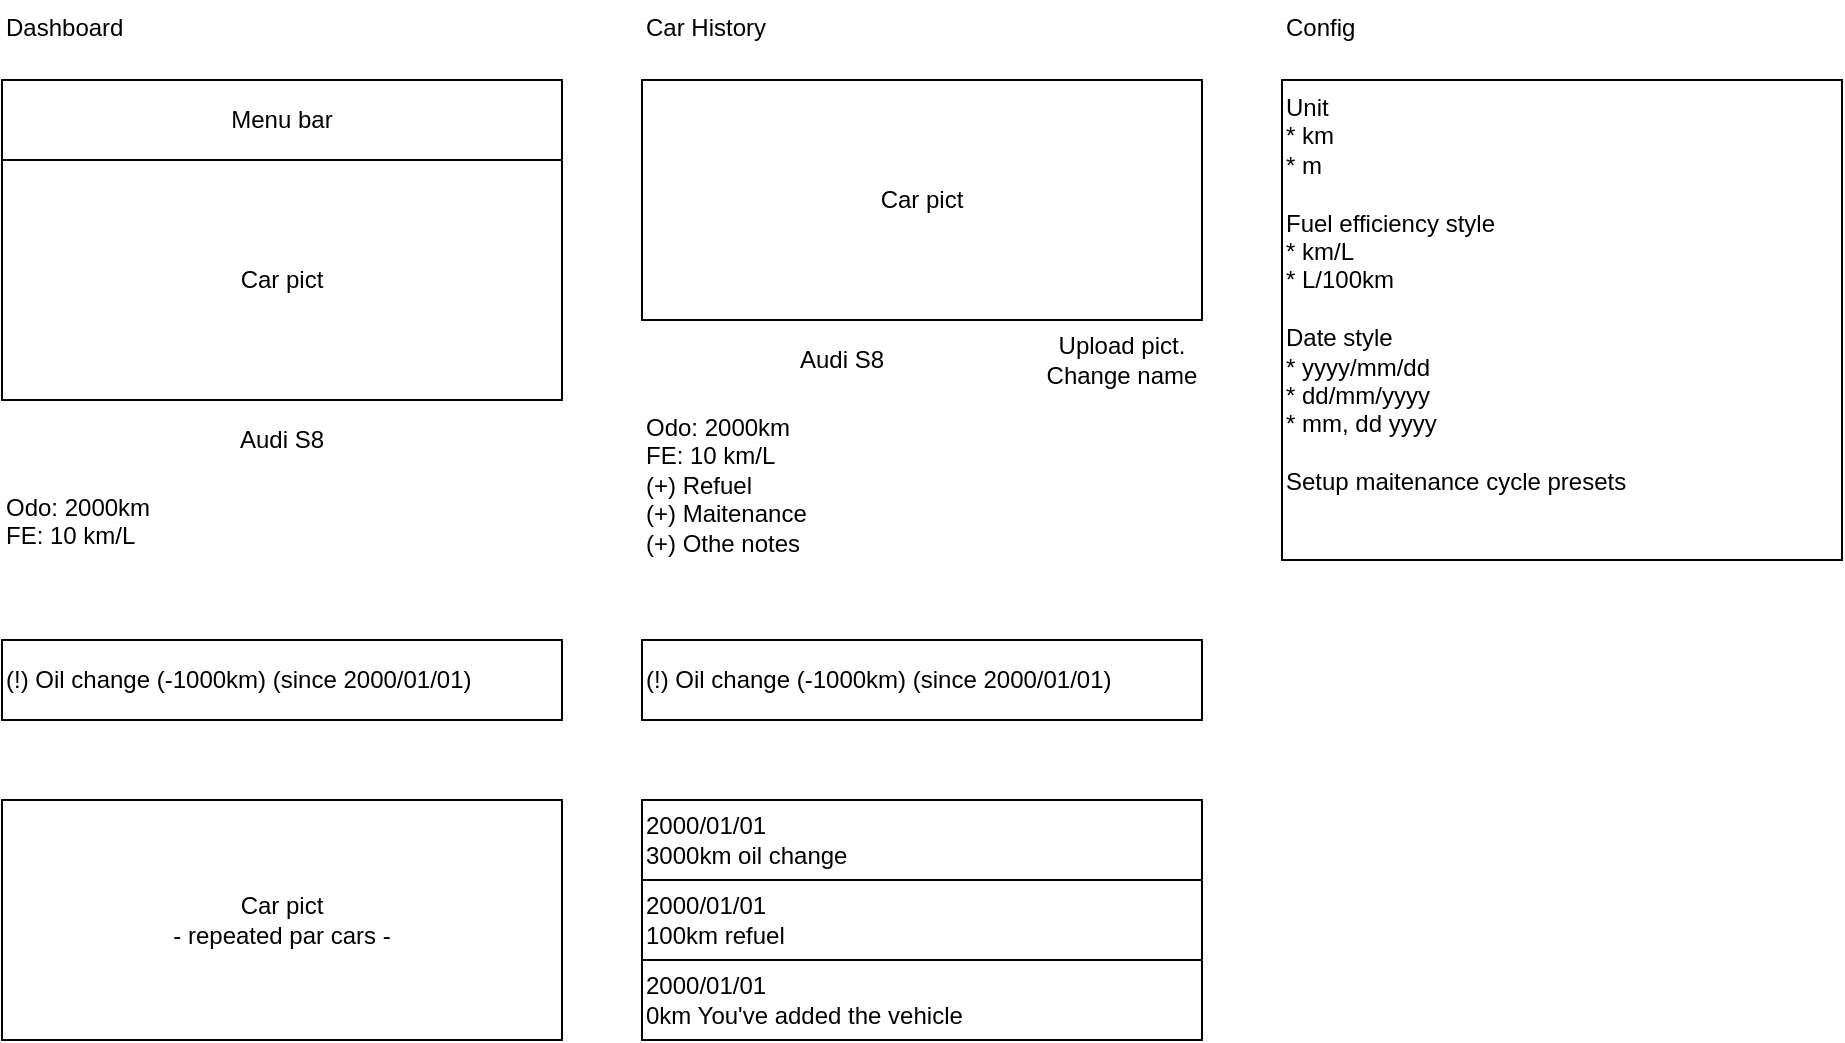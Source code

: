 <mxfile>
    <diagram id="JOkaz9WPJjPlRtbBk2uT" name="ページ1">
        <mxGraphModel dx="1084" dy="787" grid="1" gridSize="10" guides="1" tooltips="1" connect="1" arrows="1" fold="1" page="1" pageScale="1" pageWidth="827" pageHeight="1169" math="0" shadow="0">
            <root>
                <mxCell id="0"/>
                <mxCell id="1" parent="0"/>
                <mxCell id="3" value="Car pict" style="rounded=0;whiteSpace=wrap;html=1;" parent="1" vertex="1">
                    <mxGeometry x="40" y="120" width="280" height="120" as="geometry"/>
                </mxCell>
                <mxCell id="4" value="Dashboard" style="text;html=1;strokeColor=none;fillColor=none;align=left;verticalAlign=top;whiteSpace=wrap;rounded=0;" parent="1" vertex="1">
                    <mxGeometry x="40" y="40" width="280" height="40" as="geometry"/>
                </mxCell>
                <mxCell id="5" value="Audi S8" style="text;html=1;strokeColor=none;fillColor=none;align=center;verticalAlign=middle;whiteSpace=wrap;rounded=0;" parent="1" vertex="1">
                    <mxGeometry x="40" y="240" width="280" height="40" as="geometry"/>
                </mxCell>
                <mxCell id="7" value="Odo: 2000km&lt;br&gt;FE: 10 km/L" style="text;html=1;strokeColor=none;fillColor=none;align=left;verticalAlign=top;whiteSpace=wrap;rounded=0;" parent="1" vertex="1">
                    <mxGeometry x="40" y="280" width="280" height="80" as="geometry"/>
                </mxCell>
                <mxCell id="8" value="Menu bar" style="rounded=0;whiteSpace=wrap;html=1;" parent="1" vertex="1">
                    <mxGeometry x="40" y="80" width="280" height="40" as="geometry"/>
                </mxCell>
                <mxCell id="9" value="Car History" style="text;html=1;strokeColor=none;fillColor=none;align=left;verticalAlign=top;whiteSpace=wrap;rounded=0;" vertex="1" parent="1">
                    <mxGeometry x="360" y="40" width="280" height="40" as="geometry"/>
                </mxCell>
                <mxCell id="10" value="Car pict" style="rounded=0;whiteSpace=wrap;html=1;" vertex="1" parent="1">
                    <mxGeometry x="360" y="80" width="280" height="120" as="geometry"/>
                </mxCell>
                <mxCell id="11" value="Upload pict.&lt;br&gt;Change name" style="text;html=1;strokeColor=none;fillColor=none;align=center;verticalAlign=middle;whiteSpace=wrap;rounded=0;" vertex="1" parent="1">
                    <mxGeometry x="560" y="200" width="80" height="40" as="geometry"/>
                </mxCell>
                <mxCell id="12" value="Audi S8" style="text;html=1;strokeColor=none;fillColor=none;align=center;verticalAlign=middle;whiteSpace=wrap;rounded=0;" vertex="1" parent="1">
                    <mxGeometry x="360" y="200" width="200" height="40" as="geometry"/>
                </mxCell>
                <mxCell id="13" value="Config" style="text;html=1;strokeColor=none;fillColor=none;align=left;verticalAlign=top;whiteSpace=wrap;rounded=0;" vertex="1" parent="1">
                    <mxGeometry x="680" y="40" width="280" height="40" as="geometry"/>
                </mxCell>
                <mxCell id="15" value="Unit&lt;br&gt;* km&lt;br&gt;* m&lt;br&gt;&lt;br&gt;Fuel efficiency style&lt;br&gt;* km/L&lt;br&gt;* L/100km&lt;br&gt;&lt;br&gt;Date style&lt;br&gt;* yyyy/mm/dd&lt;br&gt;* dd/mm/yyyy&lt;br&gt;* mm, dd yyyy&lt;br&gt;&lt;br&gt;Setup maitenance cycle presets" style="rounded=0;whiteSpace=wrap;html=1;align=left;verticalAlign=top;" vertex="1" parent="1">
                    <mxGeometry x="680" y="80" width="280" height="240" as="geometry"/>
                </mxCell>
                <mxCell id="17" value="2000/01/01&lt;br&gt;0km You've added the vehicle" style="rounded=0;whiteSpace=wrap;html=1;align=left;" vertex="1" parent="1">
                    <mxGeometry x="360" y="520" width="280" height="40" as="geometry"/>
                </mxCell>
                <mxCell id="18" value="2000/01/01&lt;br&gt;3000km oil change" style="rounded=0;whiteSpace=wrap;html=1;align=left;" vertex="1" parent="1">
                    <mxGeometry x="360" y="440" width="280" height="40" as="geometry"/>
                </mxCell>
                <mxCell id="19" value="(!) Oil change (-1000km) (since 2000/01/01)" style="rounded=0;whiteSpace=wrap;html=1;align=left;" vertex="1" parent="1">
                    <mxGeometry x="360" y="360" width="280" height="40" as="geometry"/>
                </mxCell>
                <mxCell id="21" value="(!) Oil change (-1000km) (since 2000/01/01)" style="rounded=0;whiteSpace=wrap;html=1;align=left;" vertex="1" parent="1">
                    <mxGeometry x="40" y="360" width="280" height="40" as="geometry"/>
                </mxCell>
                <mxCell id="22" value="Car pict&lt;br&gt;- repeated par cars -" style="rounded=0;whiteSpace=wrap;html=1;" vertex="1" parent="1">
                    <mxGeometry x="40" y="440" width="280" height="120" as="geometry"/>
                </mxCell>
                <mxCell id="23" value="2000/01/01&lt;br&gt;100km refuel&amp;nbsp;" style="rounded=0;whiteSpace=wrap;html=1;align=left;" vertex="1" parent="1">
                    <mxGeometry x="360" y="480" width="280" height="40" as="geometry"/>
                </mxCell>
                <mxCell id="24" value="Odo: 2000km&lt;br&gt;FE: 10 km/L&lt;br&gt;(+) Refuel&lt;br&gt;(+) Maitenance&lt;br&gt;(+) Othe notes" style="text;html=1;strokeColor=none;fillColor=none;align=left;verticalAlign=top;whiteSpace=wrap;rounded=0;" vertex="1" parent="1">
                    <mxGeometry x="360" y="240" width="280" height="80" as="geometry"/>
                </mxCell>
            </root>
        </mxGraphModel>
    </diagram>
</mxfile>
